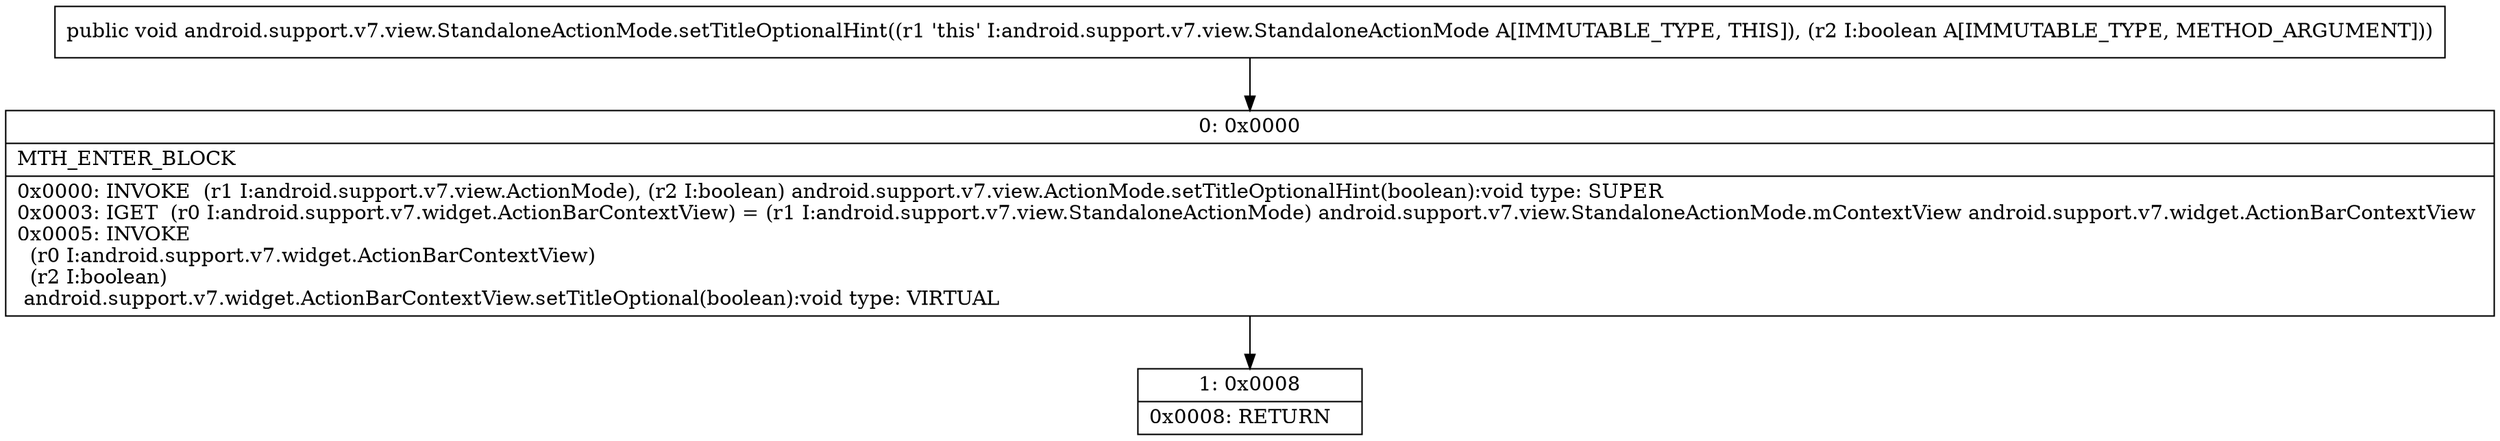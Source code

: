 digraph "CFG forandroid.support.v7.view.StandaloneActionMode.setTitleOptionalHint(Z)V" {
Node_0 [shape=record,label="{0\:\ 0x0000|MTH_ENTER_BLOCK\l|0x0000: INVOKE  (r1 I:android.support.v7.view.ActionMode), (r2 I:boolean) android.support.v7.view.ActionMode.setTitleOptionalHint(boolean):void type: SUPER \l0x0003: IGET  (r0 I:android.support.v7.widget.ActionBarContextView) = (r1 I:android.support.v7.view.StandaloneActionMode) android.support.v7.view.StandaloneActionMode.mContextView android.support.v7.widget.ActionBarContextView \l0x0005: INVOKE  \l  (r0 I:android.support.v7.widget.ActionBarContextView)\l  (r2 I:boolean)\l android.support.v7.widget.ActionBarContextView.setTitleOptional(boolean):void type: VIRTUAL \l}"];
Node_1 [shape=record,label="{1\:\ 0x0008|0x0008: RETURN   \l}"];
MethodNode[shape=record,label="{public void android.support.v7.view.StandaloneActionMode.setTitleOptionalHint((r1 'this' I:android.support.v7.view.StandaloneActionMode A[IMMUTABLE_TYPE, THIS]), (r2 I:boolean A[IMMUTABLE_TYPE, METHOD_ARGUMENT])) }"];
MethodNode -> Node_0;
Node_0 -> Node_1;
}

